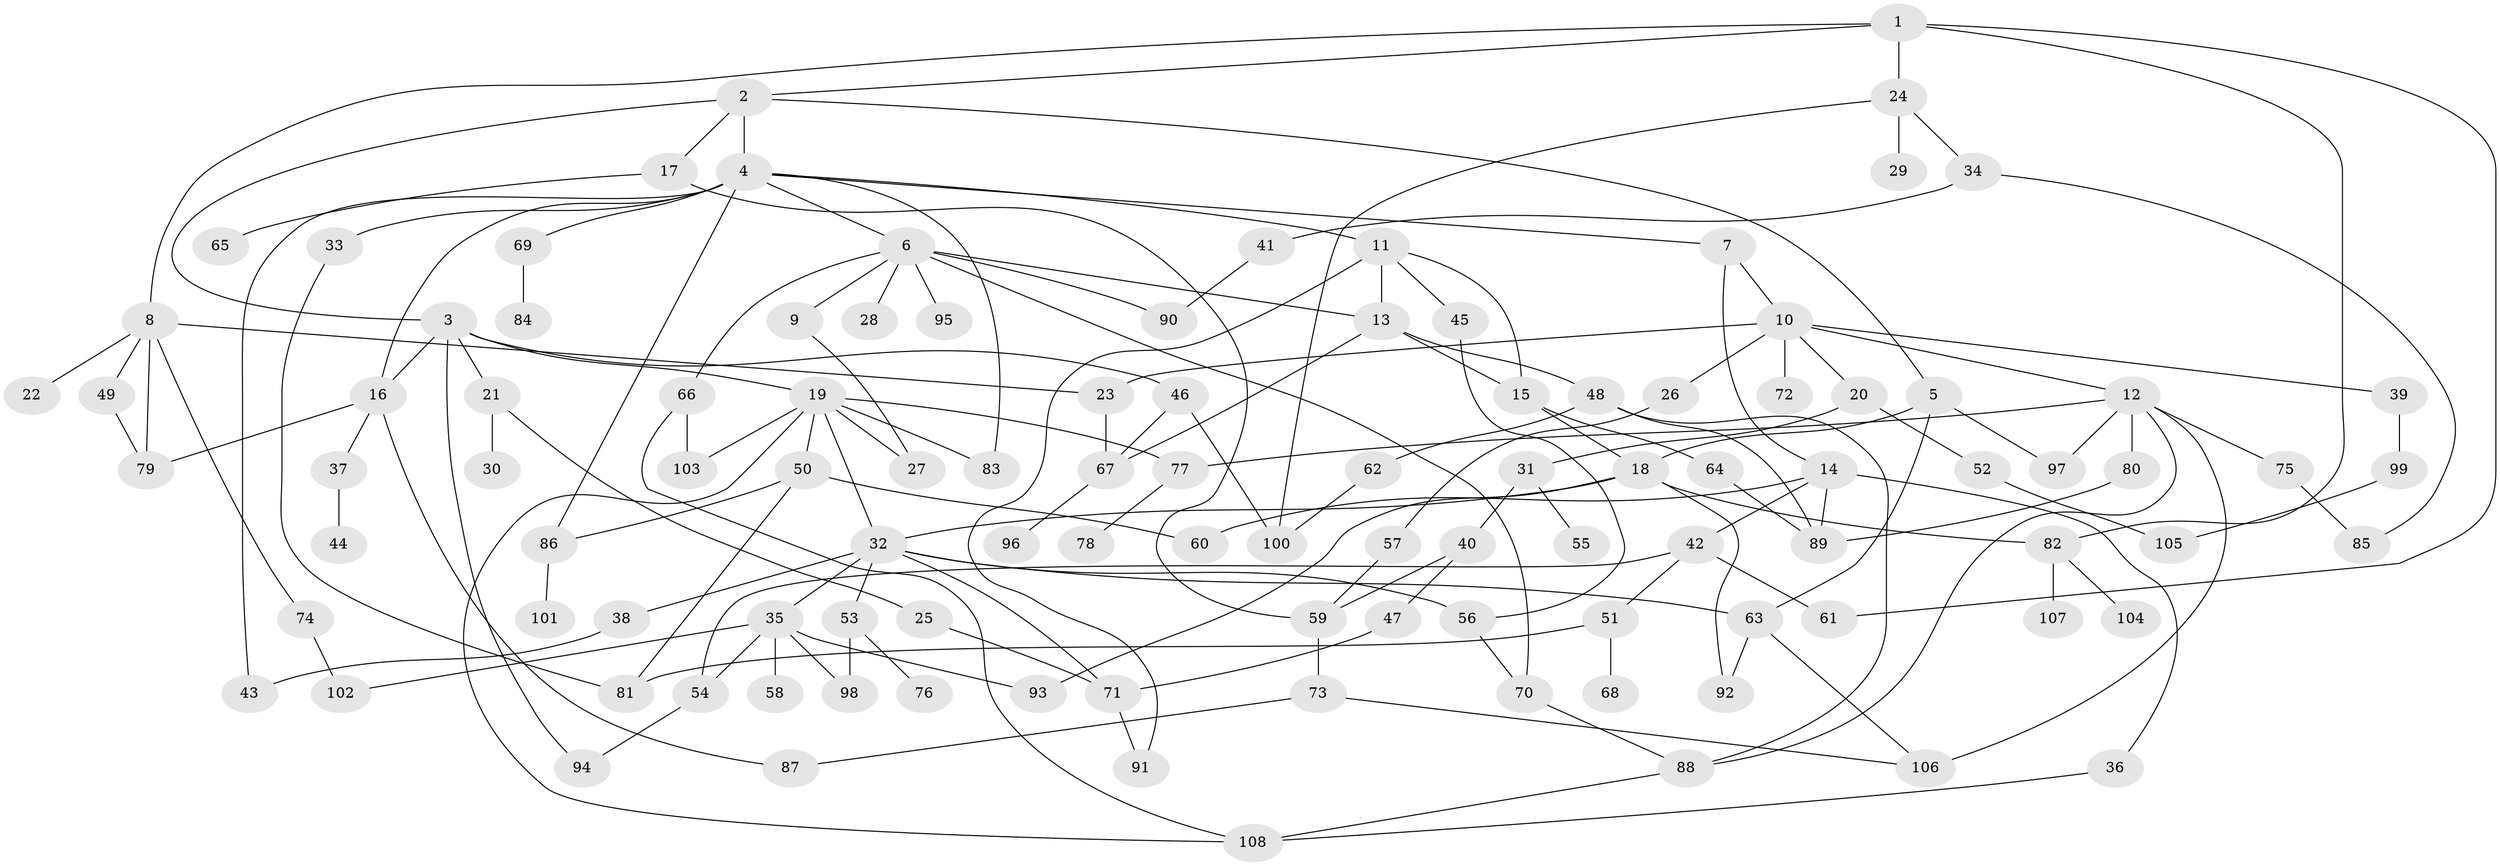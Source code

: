 // coarse degree distribution, {10: 0.030303030303030304, 13: 0.030303030303030304, 2: 0.30303030303030304, 7: 0.12121212121212122, 1: 0.06060606060606061, 5: 0.12121212121212122, 3: 0.09090909090909091, 4: 0.21212121212121213, 6: 0.030303030303030304}
// Generated by graph-tools (version 1.1) at 2025/36/03/04/25 23:36:08]
// undirected, 108 vertices, 159 edges
graph export_dot {
  node [color=gray90,style=filled];
  1;
  2;
  3;
  4;
  5;
  6;
  7;
  8;
  9;
  10;
  11;
  12;
  13;
  14;
  15;
  16;
  17;
  18;
  19;
  20;
  21;
  22;
  23;
  24;
  25;
  26;
  27;
  28;
  29;
  30;
  31;
  32;
  33;
  34;
  35;
  36;
  37;
  38;
  39;
  40;
  41;
  42;
  43;
  44;
  45;
  46;
  47;
  48;
  49;
  50;
  51;
  52;
  53;
  54;
  55;
  56;
  57;
  58;
  59;
  60;
  61;
  62;
  63;
  64;
  65;
  66;
  67;
  68;
  69;
  70;
  71;
  72;
  73;
  74;
  75;
  76;
  77;
  78;
  79;
  80;
  81;
  82;
  83;
  84;
  85;
  86;
  87;
  88;
  89;
  90;
  91;
  92;
  93;
  94;
  95;
  96;
  97;
  98;
  99;
  100;
  101;
  102;
  103;
  104;
  105;
  106;
  107;
  108;
  1 -- 2;
  1 -- 8;
  1 -- 24;
  1 -- 82;
  1 -- 61;
  2 -- 3;
  2 -- 4;
  2 -- 5;
  2 -- 17;
  3 -- 16;
  3 -- 19;
  3 -- 21;
  3 -- 46;
  3 -- 94;
  4 -- 6;
  4 -- 7;
  4 -- 11;
  4 -- 33;
  4 -- 43;
  4 -- 69;
  4 -- 86;
  4 -- 83;
  4 -- 16;
  5 -- 97;
  5 -- 63;
  5 -- 18;
  6 -- 9;
  6 -- 13;
  6 -- 28;
  6 -- 66;
  6 -- 70;
  6 -- 90;
  6 -- 95;
  7 -- 10;
  7 -- 14;
  8 -- 22;
  8 -- 49;
  8 -- 74;
  8 -- 79;
  8 -- 23;
  9 -- 27;
  10 -- 12;
  10 -- 20;
  10 -- 23;
  10 -- 26;
  10 -- 39;
  10 -- 72;
  11 -- 45;
  11 -- 91;
  11 -- 13;
  11 -- 15;
  12 -- 75;
  12 -- 77;
  12 -- 80;
  12 -- 97;
  12 -- 106;
  12 -- 88;
  13 -- 15;
  13 -- 48;
  13 -- 67;
  14 -- 36;
  14 -- 42;
  14 -- 89;
  14 -- 60;
  15 -- 18;
  15 -- 64;
  16 -- 37;
  16 -- 87;
  16 -- 79;
  17 -- 59;
  17 -- 65;
  18 -- 82;
  18 -- 92;
  18 -- 93;
  18 -- 32;
  19 -- 32;
  19 -- 50;
  19 -- 83;
  19 -- 103;
  19 -- 108;
  19 -- 27;
  19 -- 77;
  20 -- 31;
  20 -- 52;
  21 -- 25;
  21 -- 30;
  23 -- 67;
  24 -- 29;
  24 -- 34;
  24 -- 100;
  25 -- 71;
  26 -- 57;
  31 -- 40;
  31 -- 55;
  32 -- 35;
  32 -- 38;
  32 -- 53;
  32 -- 63;
  32 -- 71;
  32 -- 56;
  33 -- 81;
  34 -- 41;
  34 -- 85;
  35 -- 58;
  35 -- 93;
  35 -- 102;
  35 -- 54;
  35 -- 98;
  36 -- 108;
  37 -- 44;
  38 -- 43;
  39 -- 99;
  40 -- 47;
  40 -- 59;
  41 -- 90;
  42 -- 51;
  42 -- 54;
  42 -- 61;
  45 -- 56;
  46 -- 100;
  46 -- 67;
  47 -- 71;
  48 -- 62;
  48 -- 89;
  48 -- 88;
  49 -- 79;
  50 -- 60;
  50 -- 86;
  50 -- 81;
  51 -- 68;
  51 -- 81;
  52 -- 105;
  53 -- 76;
  53 -- 98;
  54 -- 94;
  56 -- 70;
  57 -- 59;
  59 -- 73;
  62 -- 100;
  63 -- 92;
  63 -- 106;
  64 -- 89;
  66 -- 103;
  66 -- 108;
  67 -- 96;
  69 -- 84;
  70 -- 88;
  71 -- 91;
  73 -- 87;
  73 -- 106;
  74 -- 102;
  75 -- 85;
  77 -- 78;
  80 -- 89;
  82 -- 104;
  82 -- 107;
  86 -- 101;
  88 -- 108;
  99 -- 105;
}
